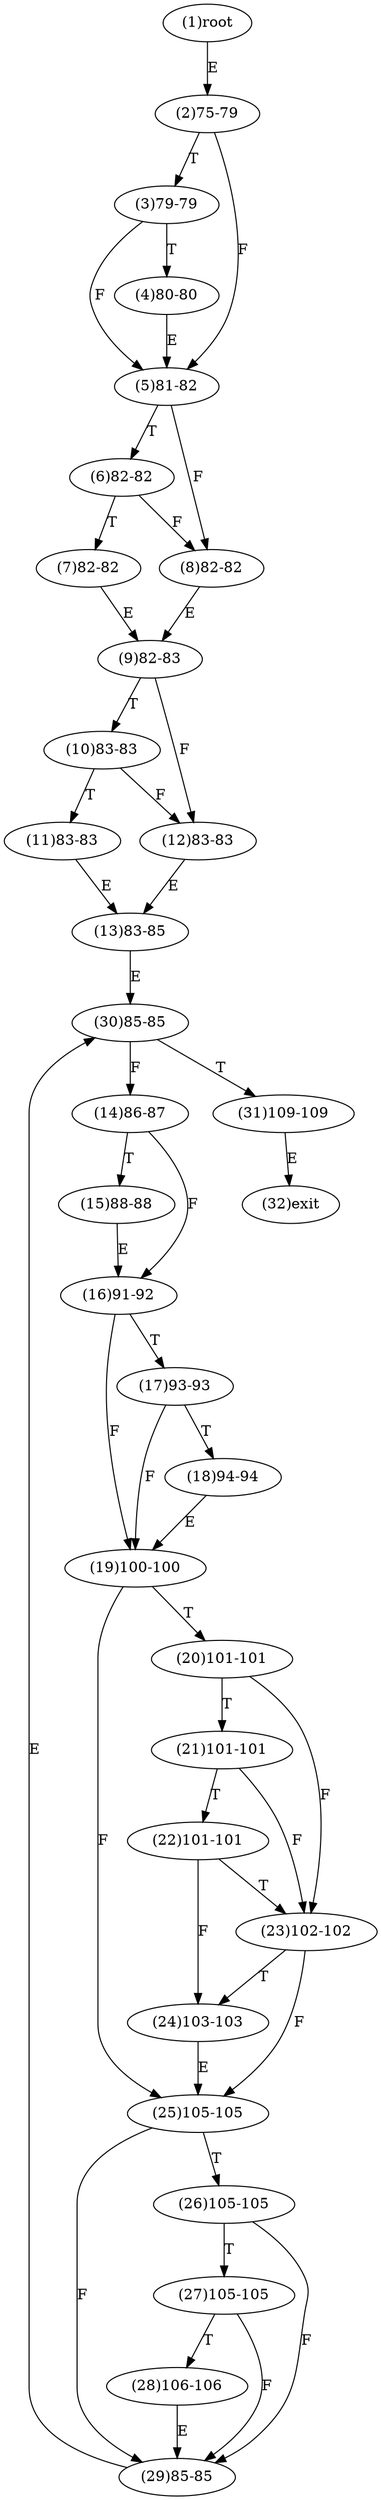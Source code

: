 digraph "" { 
1[ label="(1)root"];
2[ label="(2)75-79"];
3[ label="(3)79-79"];
4[ label="(4)80-80"];
5[ label="(5)81-82"];
6[ label="(6)82-82"];
7[ label="(7)82-82"];
8[ label="(8)82-82"];
9[ label="(9)82-83"];
10[ label="(10)83-83"];
11[ label="(11)83-83"];
12[ label="(12)83-83"];
13[ label="(13)83-85"];
14[ label="(14)86-87"];
15[ label="(15)88-88"];
17[ label="(17)93-93"];
16[ label="(16)91-92"];
19[ label="(19)100-100"];
18[ label="(18)94-94"];
21[ label="(21)101-101"];
20[ label="(20)101-101"];
23[ label="(23)102-102"];
22[ label="(22)101-101"];
25[ label="(25)105-105"];
24[ label="(24)103-103"];
27[ label="(27)105-105"];
26[ label="(26)105-105"];
29[ label="(29)85-85"];
28[ label="(28)106-106"];
31[ label="(31)109-109"];
30[ label="(30)85-85"];
32[ label="(32)exit"];
1->2[ label="E"];
2->5[ label="F"];
2->3[ label="T"];
3->5[ label="F"];
3->4[ label="T"];
4->5[ label="E"];
5->8[ label="F"];
5->6[ label="T"];
6->8[ label="F"];
6->7[ label="T"];
7->9[ label="E"];
8->9[ label="E"];
9->12[ label="F"];
9->10[ label="T"];
10->12[ label="F"];
10->11[ label="T"];
11->13[ label="E"];
12->13[ label="E"];
13->30[ label="E"];
14->16[ label="F"];
14->15[ label="T"];
15->16[ label="E"];
16->19[ label="F"];
16->17[ label="T"];
17->19[ label="F"];
17->18[ label="T"];
18->19[ label="E"];
19->25[ label="F"];
19->20[ label="T"];
20->23[ label="F"];
20->21[ label="T"];
21->23[ label="F"];
21->22[ label="T"];
22->24[ label="F"];
22->23[ label="T"];
23->25[ label="F"];
23->24[ label="T"];
24->25[ label="E"];
25->29[ label="F"];
25->26[ label="T"];
26->29[ label="F"];
26->27[ label="T"];
27->29[ label="F"];
27->28[ label="T"];
28->29[ label="E"];
29->30[ label="E"];
30->14[ label="F"];
30->31[ label="T"];
31->32[ label="E"];
}